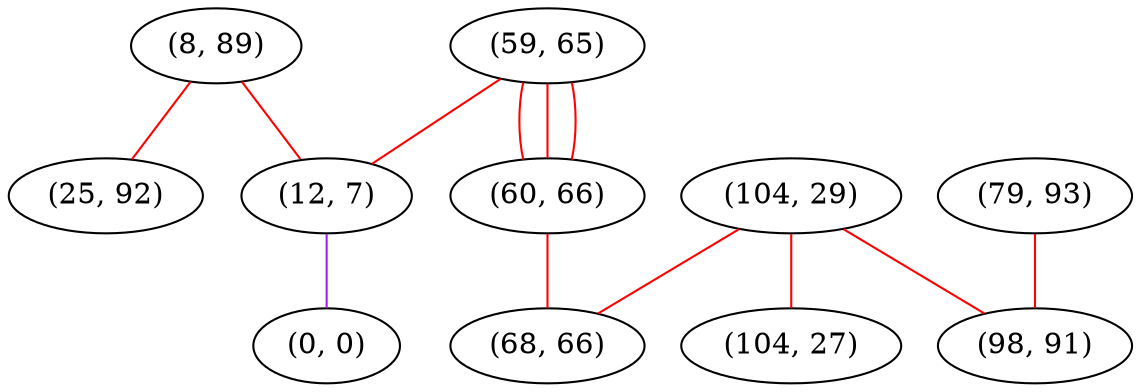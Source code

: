 graph "" {
"(8, 89)";
"(59, 65)";
"(12, 7)";
"(0, 0)";
"(60, 66)";
"(79, 93)";
"(104, 29)";
"(68, 66)";
"(104, 27)";
"(98, 91)";
"(25, 92)";
"(8, 89)" -- "(12, 7)"  [color=red, key=0, weight=1];
"(8, 89)" -- "(25, 92)"  [color=red, key=0, weight=1];
"(59, 65)" -- "(60, 66)"  [color=red, key=0, weight=1];
"(59, 65)" -- "(60, 66)"  [color=red, key=1, weight=1];
"(59, 65)" -- "(60, 66)"  [color=red, key=2, weight=1];
"(59, 65)" -- "(12, 7)"  [color=red, key=0, weight=1];
"(12, 7)" -- "(0, 0)"  [color=purple, key=0, weight=4];
"(60, 66)" -- "(68, 66)"  [color=red, key=0, weight=1];
"(79, 93)" -- "(98, 91)"  [color=red, key=0, weight=1];
"(104, 29)" -- "(68, 66)"  [color=red, key=0, weight=1];
"(104, 29)" -- "(104, 27)"  [color=red, key=0, weight=1];
"(104, 29)" -- "(98, 91)"  [color=red, key=0, weight=1];
}
